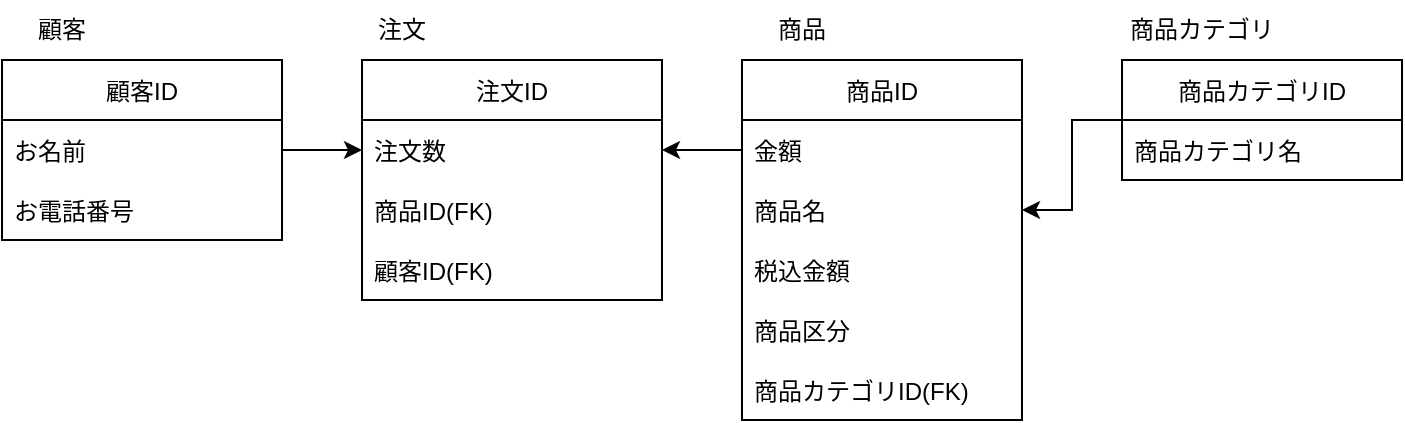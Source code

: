 <mxfile version="17.1.2" type="github">
  <diagram id="CENIPiGVz_iBO3yaVoMJ" name="Page-1">
    <mxGraphModel dx="946" dy="646" grid="1" gridSize="10" guides="1" tooltips="1" connect="1" arrows="1" fold="1" page="1" pageScale="1" pageWidth="827" pageHeight="1169" math="0" shadow="0">
      <root>
        <mxCell id="0" />
        <mxCell id="1" parent="0" />
        <mxCell id="IOFgA9VCT9uHha23iUEe-3" value="顧客ID" style="swimlane;fontStyle=0;childLayout=stackLayout;horizontal=1;startSize=30;horizontalStack=0;resizeParent=1;resizeParentMax=0;resizeLast=0;collapsible=1;marginBottom=0;" vertex="1" parent="1">
          <mxGeometry x="70" y="480" width="140" height="90" as="geometry" />
        </mxCell>
        <mxCell id="IOFgA9VCT9uHha23iUEe-4" value="お名前" style="text;strokeColor=none;fillColor=none;align=left;verticalAlign=middle;spacingLeft=4;spacingRight=4;overflow=hidden;points=[[0,0.5],[1,0.5]];portConstraint=eastwest;rotatable=0;" vertex="1" parent="IOFgA9VCT9uHha23iUEe-3">
          <mxGeometry y="30" width="140" height="30" as="geometry" />
        </mxCell>
        <mxCell id="IOFgA9VCT9uHha23iUEe-6" value="お電話番号" style="text;strokeColor=none;fillColor=none;align=left;verticalAlign=middle;spacingLeft=4;spacingRight=4;overflow=hidden;points=[[0,0.5],[1,0.5]];portConstraint=eastwest;rotatable=0;" vertex="1" parent="IOFgA9VCT9uHha23iUEe-3">
          <mxGeometry y="60" width="140" height="30" as="geometry" />
        </mxCell>
        <mxCell id="IOFgA9VCT9uHha23iUEe-11" value="注文ID" style="swimlane;fontStyle=0;childLayout=stackLayout;horizontal=1;startSize=30;horizontalStack=0;resizeParent=1;resizeParentMax=0;resizeLast=0;collapsible=1;marginBottom=0;" vertex="1" parent="1">
          <mxGeometry x="250" y="480" width="150" height="120" as="geometry" />
        </mxCell>
        <mxCell id="IOFgA9VCT9uHha23iUEe-14" value="注文数" style="text;strokeColor=none;fillColor=none;align=left;verticalAlign=middle;spacingLeft=4;spacingRight=4;overflow=hidden;points=[[0,0.5],[1,0.5]];portConstraint=eastwest;rotatable=0;" vertex="1" parent="IOFgA9VCT9uHha23iUEe-11">
          <mxGeometry y="30" width="150" height="30" as="geometry" />
        </mxCell>
        <mxCell id="IOFgA9VCT9uHha23iUEe-39" value="商品ID(FK)" style="text;strokeColor=none;fillColor=none;align=left;verticalAlign=middle;spacingLeft=4;spacingRight=4;overflow=hidden;points=[[0,0.5],[1,0.5]];portConstraint=eastwest;rotatable=0;" vertex="1" parent="IOFgA9VCT9uHha23iUEe-11">
          <mxGeometry y="60" width="150" height="30" as="geometry" />
        </mxCell>
        <mxCell id="IOFgA9VCT9uHha23iUEe-40" value="顧客ID(FK)" style="text;strokeColor=none;fillColor=none;align=left;verticalAlign=middle;spacingLeft=4;spacingRight=4;overflow=hidden;points=[[0,0.5],[1,0.5]];portConstraint=eastwest;rotatable=0;" vertex="1" parent="IOFgA9VCT9uHha23iUEe-11">
          <mxGeometry y="90" width="150" height="30" as="geometry" />
        </mxCell>
        <mxCell id="IOFgA9VCT9uHha23iUEe-15" value="商品ID" style="swimlane;fontStyle=0;childLayout=stackLayout;horizontal=1;startSize=30;horizontalStack=0;resizeParent=1;resizeParentMax=0;resizeLast=0;collapsible=1;marginBottom=0;" vertex="1" parent="1">
          <mxGeometry x="440" y="480" width="140" height="180" as="geometry">
            <mxRectangle x="80" y="400" width="60" height="30" as="alternateBounds" />
          </mxGeometry>
        </mxCell>
        <mxCell id="IOFgA9VCT9uHha23iUEe-17" value="金額" style="text;strokeColor=none;fillColor=none;align=left;verticalAlign=middle;spacingLeft=4;spacingRight=4;overflow=hidden;points=[[0,0.5],[1,0.5]];portConstraint=eastwest;rotatable=0;" vertex="1" parent="IOFgA9VCT9uHha23iUEe-15">
          <mxGeometry y="30" width="140" height="30" as="geometry" />
        </mxCell>
        <mxCell id="IOFgA9VCT9uHha23iUEe-24" value="商品名" style="text;strokeColor=none;fillColor=none;align=left;verticalAlign=middle;spacingLeft=4;spacingRight=4;overflow=hidden;points=[[0,0.5],[1,0.5]];portConstraint=eastwest;rotatable=0;" vertex="1" parent="IOFgA9VCT9uHha23iUEe-15">
          <mxGeometry y="60" width="140" height="30" as="geometry" />
        </mxCell>
        <mxCell id="IOFgA9VCT9uHha23iUEe-25" value="税込金額" style="text;strokeColor=none;fillColor=none;align=left;verticalAlign=middle;spacingLeft=4;spacingRight=4;overflow=hidden;points=[[0,0.5],[1,0.5]];portConstraint=eastwest;rotatable=0;" vertex="1" parent="IOFgA9VCT9uHha23iUEe-15">
          <mxGeometry y="90" width="140" height="30" as="geometry" />
        </mxCell>
        <mxCell id="IOFgA9VCT9uHha23iUEe-26" value="商品区分" style="text;strokeColor=none;fillColor=none;align=left;verticalAlign=middle;spacingLeft=4;spacingRight=4;overflow=hidden;points=[[0,0.5],[1,0.5]];portConstraint=eastwest;rotatable=0;" vertex="1" parent="IOFgA9VCT9uHha23iUEe-15">
          <mxGeometry y="120" width="140" height="30" as="geometry" />
        </mxCell>
        <mxCell id="IOFgA9VCT9uHha23iUEe-38" value="商品カテゴリID(FK)" style="text;strokeColor=none;fillColor=none;align=left;verticalAlign=middle;spacingLeft=4;spacingRight=4;overflow=hidden;points=[[0,0.5],[1,0.5]];portConstraint=eastwest;rotatable=0;" vertex="1" parent="IOFgA9VCT9uHha23iUEe-15">
          <mxGeometry y="150" width="140" height="30" as="geometry" />
        </mxCell>
        <mxCell id="IOFgA9VCT9uHha23iUEe-35" value="" style="edgeStyle=orthogonalEdgeStyle;rounded=0;orthogonalLoop=1;jettySize=auto;html=1;" edge="1" parent="1" source="IOFgA9VCT9uHha23iUEe-27" target="IOFgA9VCT9uHha23iUEe-24">
          <mxGeometry relative="1" as="geometry" />
        </mxCell>
        <mxCell id="IOFgA9VCT9uHha23iUEe-27" value="商品カテゴリID" style="swimlane;fontStyle=0;childLayout=stackLayout;horizontal=1;startSize=30;horizontalStack=0;resizeParent=1;resizeParentMax=0;resizeLast=0;collapsible=1;marginBottom=0;" vertex="1" parent="1">
          <mxGeometry x="630" y="480" width="140" height="60" as="geometry" />
        </mxCell>
        <mxCell id="IOFgA9VCT9uHha23iUEe-28" value="商品カテゴリ名" style="text;strokeColor=none;fillColor=none;align=left;verticalAlign=middle;spacingLeft=4;spacingRight=4;overflow=hidden;points=[[0,0.5],[1,0.5]];portConstraint=eastwest;rotatable=0;" vertex="1" parent="IOFgA9VCT9uHha23iUEe-27">
          <mxGeometry y="30" width="140" height="30" as="geometry" />
        </mxCell>
        <mxCell id="IOFgA9VCT9uHha23iUEe-31" value="顧客" style="text;html=1;strokeColor=none;fillColor=none;align=center;verticalAlign=middle;whiteSpace=wrap;rounded=0;" vertex="1" parent="1">
          <mxGeometry x="70" y="450" width="60" height="30" as="geometry" />
        </mxCell>
        <mxCell id="IOFgA9VCT9uHha23iUEe-32" value="注文" style="text;html=1;strokeColor=none;fillColor=none;align=center;verticalAlign=middle;whiteSpace=wrap;rounded=0;" vertex="1" parent="1">
          <mxGeometry x="240" y="450" width="60" height="30" as="geometry" />
        </mxCell>
        <mxCell id="IOFgA9VCT9uHha23iUEe-33" value="商品" style="text;html=1;strokeColor=none;fillColor=none;align=center;verticalAlign=middle;whiteSpace=wrap;rounded=0;" vertex="1" parent="1">
          <mxGeometry x="440" y="450" width="60" height="30" as="geometry" />
        </mxCell>
        <mxCell id="IOFgA9VCT9uHha23iUEe-34" value="商品カテゴリ" style="text;html=1;strokeColor=none;fillColor=none;align=center;verticalAlign=middle;whiteSpace=wrap;rounded=0;" vertex="1" parent="1">
          <mxGeometry x="630" y="450" width="80" height="30" as="geometry" />
        </mxCell>
        <mxCell id="IOFgA9VCT9uHha23iUEe-36" value="" style="edgeStyle=orthogonalEdgeStyle;rounded=0;orthogonalLoop=1;jettySize=auto;html=1;" edge="1" parent="1" source="IOFgA9VCT9uHha23iUEe-17" target="IOFgA9VCT9uHha23iUEe-14">
          <mxGeometry relative="1" as="geometry" />
        </mxCell>
        <mxCell id="IOFgA9VCT9uHha23iUEe-37" value="" style="edgeStyle=orthogonalEdgeStyle;rounded=0;orthogonalLoop=1;jettySize=auto;html=1;" edge="1" parent="1" source="IOFgA9VCT9uHha23iUEe-4" target="IOFgA9VCT9uHha23iUEe-14">
          <mxGeometry relative="1" as="geometry" />
        </mxCell>
      </root>
    </mxGraphModel>
  </diagram>
</mxfile>
